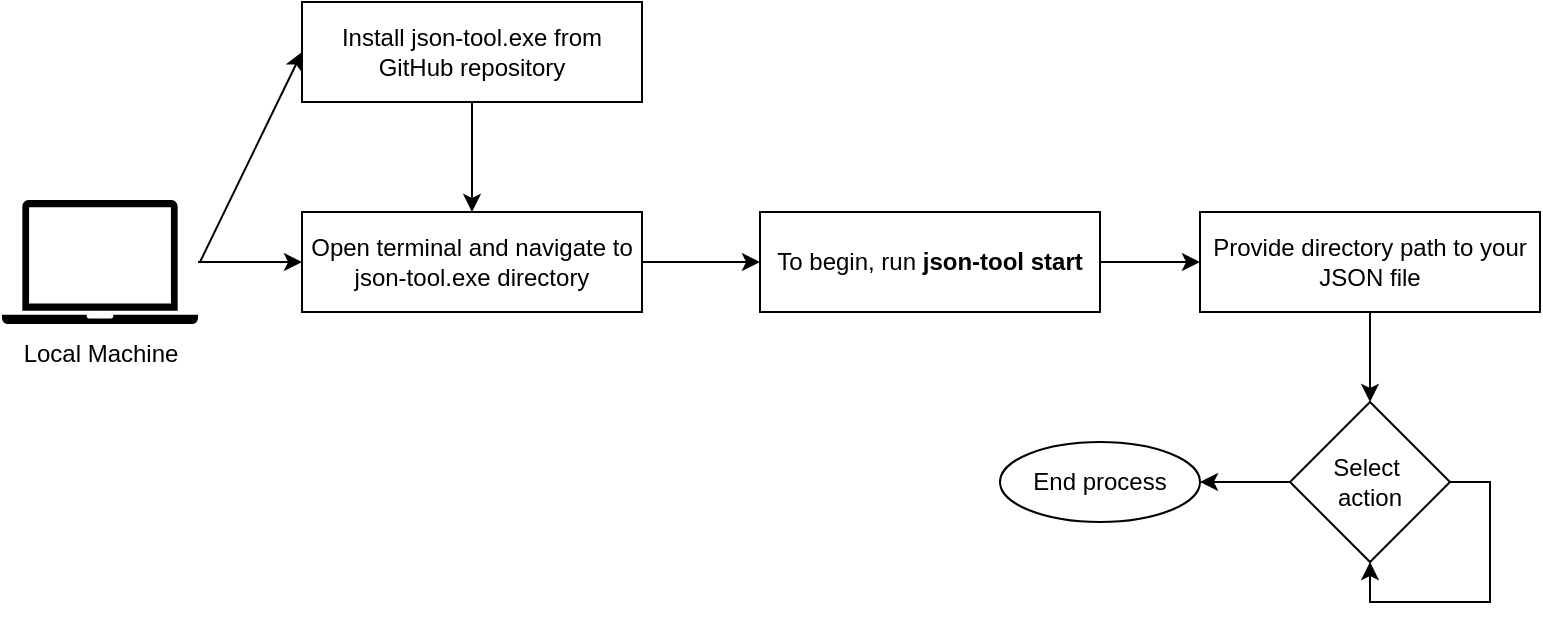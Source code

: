<mxfile version="26.0.10">
  <diagram name="Page-1" id="xCOVgiUl3VfG1hQQ-8zS">
    <mxGraphModel dx="955" dy="548" grid="1" gridSize="10" guides="1" tooltips="1" connect="1" arrows="1" fold="1" page="1" pageScale="1" pageWidth="850" pageHeight="1100" math="0" shadow="0">
      <root>
        <mxCell id="0" />
        <mxCell id="1" parent="0" />
        <mxCell id="mN81FZTNj96IZXz01NN4-15" style="rounded=0;orthogonalLoop=1;jettySize=auto;html=1;entryX=0;entryY=0.5;entryDx=0;entryDy=0;" edge="1" parent="1" target="mN81FZTNj96IZXz01NN4-11">
          <mxGeometry relative="1" as="geometry">
            <mxPoint x="140" y="200" as="sourcePoint" />
          </mxGeometry>
        </mxCell>
        <mxCell id="mN81FZTNj96IZXz01NN4-18" style="edgeStyle=orthogonalEdgeStyle;rounded=0;orthogonalLoop=1;jettySize=auto;html=1;exitX=1;exitY=0.5;exitDx=0;exitDy=0;entryX=0;entryY=0.5;entryDx=0;entryDy=0;" edge="1" parent="1" source="mN81FZTNj96IZXz01NN4-9" target="mN81FZTNj96IZXz01NN4-17">
          <mxGeometry relative="1" as="geometry" />
        </mxCell>
        <mxCell id="mN81FZTNj96IZXz01NN4-9" value="Open terminal and navigate to json-tool.exe directory" style="rounded=0;whiteSpace=wrap;html=1;" vertex="1" parent="1">
          <mxGeometry x="191" y="175" width="170" height="50" as="geometry" />
        </mxCell>
        <mxCell id="mN81FZTNj96IZXz01NN4-13" style="edgeStyle=orthogonalEdgeStyle;rounded=0;orthogonalLoop=1;jettySize=auto;html=1;entryX=0.5;entryY=0;entryDx=0;entryDy=0;" edge="1" parent="1" source="mN81FZTNj96IZXz01NN4-11" target="mN81FZTNj96IZXz01NN4-9">
          <mxGeometry relative="1" as="geometry" />
        </mxCell>
        <mxCell id="mN81FZTNj96IZXz01NN4-11" value="Install json-tool.exe from GitHub repository" style="rounded=0;whiteSpace=wrap;html=1;" vertex="1" parent="1">
          <mxGeometry x="191" y="70" width="170" height="50" as="geometry" />
        </mxCell>
        <mxCell id="mN81FZTNj96IZXz01NN4-23" style="edgeStyle=orthogonalEdgeStyle;rounded=0;orthogonalLoop=1;jettySize=auto;html=1;entryX=0;entryY=0.5;entryDx=0;entryDy=0;" edge="1" parent="1" source="mN81FZTNj96IZXz01NN4-16" target="mN81FZTNj96IZXz01NN4-9">
          <mxGeometry relative="1" as="geometry" />
        </mxCell>
        <mxCell id="mN81FZTNj96IZXz01NN4-16" value="" style="sketch=0;pointerEvents=1;shadow=0;dashed=0;html=1;strokeColor=none;fillColor=#000000;labelPosition=center;verticalLabelPosition=bottom;verticalAlign=top;align=center;outlineConnect=0;shape=mxgraph.veeam2.laptop;" vertex="1" parent="1">
          <mxGeometry x="41" y="169" width="98" height="62" as="geometry" />
        </mxCell>
        <mxCell id="mN81FZTNj96IZXz01NN4-29" style="edgeStyle=orthogonalEdgeStyle;rounded=0;orthogonalLoop=1;jettySize=auto;html=1;exitX=1;exitY=0.5;exitDx=0;exitDy=0;" edge="1" parent="1" source="mN81FZTNj96IZXz01NN4-17" target="mN81FZTNj96IZXz01NN4-21">
          <mxGeometry relative="1" as="geometry" />
        </mxCell>
        <mxCell id="mN81FZTNj96IZXz01NN4-17" value="To begin, run &lt;b&gt;json-tool start&lt;/b&gt;" style="rounded=0;whiteSpace=wrap;html=1;" vertex="1" parent="1">
          <mxGeometry x="420" y="175" width="170" height="50" as="geometry" />
        </mxCell>
        <mxCell id="mN81FZTNj96IZXz01NN4-19" value="Local Machine" style="text;html=1;align=center;verticalAlign=middle;resizable=0;points=[];autosize=1;strokeColor=none;fillColor=none;" vertex="1" parent="1">
          <mxGeometry x="40" y="231" width="100" height="30" as="geometry" />
        </mxCell>
        <mxCell id="mN81FZTNj96IZXz01NN4-25" style="edgeStyle=orthogonalEdgeStyle;rounded=0;orthogonalLoop=1;jettySize=auto;html=1;exitX=0.5;exitY=1;exitDx=0;exitDy=0;entryX=0.5;entryY=0;entryDx=0;entryDy=0;" edge="1" parent="1" source="mN81FZTNj96IZXz01NN4-21" target="mN81FZTNj96IZXz01NN4-24">
          <mxGeometry relative="1" as="geometry" />
        </mxCell>
        <mxCell id="mN81FZTNj96IZXz01NN4-21" value="Provide directory path to your JSON file" style="rounded=0;whiteSpace=wrap;html=1;" vertex="1" parent="1">
          <mxGeometry x="640" y="175" width="170" height="50" as="geometry" />
        </mxCell>
        <mxCell id="mN81FZTNj96IZXz01NN4-28" style="edgeStyle=orthogonalEdgeStyle;rounded=0;orthogonalLoop=1;jettySize=auto;html=1;exitX=0;exitY=0.5;exitDx=0;exitDy=0;entryX=1;entryY=0.5;entryDx=0;entryDy=0;" edge="1" parent="1" source="mN81FZTNj96IZXz01NN4-24" target="mN81FZTNj96IZXz01NN4-27">
          <mxGeometry relative="1" as="geometry" />
        </mxCell>
        <mxCell id="mN81FZTNj96IZXz01NN4-24" value="Select&amp;nbsp;&lt;div&gt;action&lt;/div&gt;" style="rhombus;whiteSpace=wrap;html=1;" vertex="1" parent="1">
          <mxGeometry x="685" y="270" width="80" height="80" as="geometry" />
        </mxCell>
        <mxCell id="mN81FZTNj96IZXz01NN4-26" style="edgeStyle=orthogonalEdgeStyle;rounded=0;orthogonalLoop=1;jettySize=auto;html=1;exitX=1;exitY=0.5;exitDx=0;exitDy=0;entryX=0.5;entryY=1;entryDx=0;entryDy=0;" edge="1" parent="1" source="mN81FZTNj96IZXz01NN4-24" target="mN81FZTNj96IZXz01NN4-24">
          <mxGeometry relative="1" as="geometry" />
        </mxCell>
        <mxCell id="mN81FZTNj96IZXz01NN4-27" value="End process" style="ellipse;whiteSpace=wrap;html=1;" vertex="1" parent="1">
          <mxGeometry x="540" y="290" width="100" height="40" as="geometry" />
        </mxCell>
      </root>
    </mxGraphModel>
  </diagram>
</mxfile>
